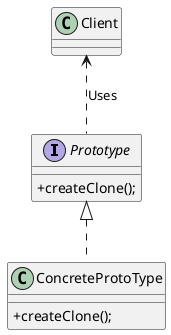 

@startuml
skinparam classAttributeIconSize 0
Prototype <|.. ConcreteProtoType
Client <.. Prototype : Uses

class Client{
}

interface Prototype{
  + createClone();
}

class ConcreteProtoType{
    + createClone();
}

@enduml
